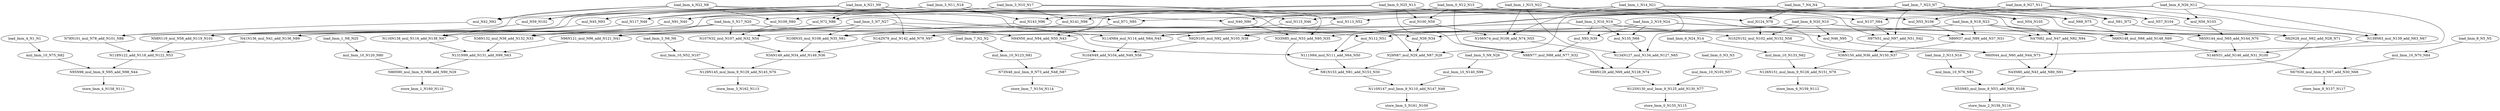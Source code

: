 digraph graphname {
N29 [color="black", label="N86N90_mul_Imm_9_N86_add_N90_N29"];
N28 [color="black", label="N29N87_mul_N29_add_N87_N28"];
N23 [color="black", label="load_Imm_8_N18_N23"];
N22 [color="black", label="load_Imm_1_N15_N22"];
N21 [color="black", label="load_Imm_1_N14_N21"];
N20 [color="black", label="load_Imm_5_N17_N20"];
N27 [color="black", label="load_Imm_5_N7_N27"];
N26 [color="black", label="load_Imm_5_N9_N26"];
N25 [color="black", label="load_Imm_1_N8_N25"];
N24 [color="black", label="load_Imm_2_N19_N24"];
N85 [color="black", label="mul_N71_N85"];
N84 [color="black", label="mul_Imm_10_N70_N84"];
N87 [color="black", label="N73N48_mul_Imm_9_N73_add_N48_N87"];
N86 [color="black", label="mul_N72_N86"];
N81 [color="black", label="mul_Imm_10_N123_N81"];
N80 [color="black", label="mul_Imm_10_N120_N80"];
N83 [color="black", label="mul_Imm_10_N76_N83"];
N82 [color="black", label="mul_Imm_10_N75_N82"];
N89 [color="black", label="N41N136_mul_N41_add_N136_N89"];
N88 [color="black", label="N78N101_mul_N78_add_N101_N88"];
N38 [color="black", label="N92N105_mul_N92_add_N105_N38"];
N39 [color="black", label="mul_N93_N39"];
N30 [color="black", label="N81N153_add_N81_add_N153_N30"];
N31 [color="black", label="N89N37_mul_N89_add_N37_N31"];
N32 [color="black", label="N88N77_mul_N88_add_N77_N32"];
N33 [color="black", label="N38N132_mul_N38_add_N132_N33"];
N34 [color="black", label="mul_N39_N34"];
N35 [color="black", label="N33N85_mul_N33_add_N85_N35"];
N36 [color="black", label="N34N149_add_N34_add_N149_N36"];
N37 [color="black", label="N36N150_add_N36_add_N150_N37"];
N98 [color="black", label="mul_N141_N98"];
N99 [color="black", label="mul_Imm_10_N140_N99"];
N92 [color="black", label="mul_N42_N92"];
N93 [color="black", label="mul_N45_N93"];
N90 [color="black", label="mul_N40_N90"];
N91 [color="black", label="N43N80_add_N43_add_N80_N91"];
N96 [color="black", label="mul_N143_N96"];
N97 [color="black", label="N142N79_mul_N142_add_N79_N97"];
N94 [color="black", label="N47N82_mul_N47_add_N82_N94"];
N95 [color="black", label="mul_N46_N95"];
N114 [color="black", label="store_Imm_7_N154_N114"];
N115 [color="black", label="store_Imm_0_N155_N115"];
N116 [color="black", label="store_Imm_2_N156_N116"];
N117 [color="black", label="store_Imm_8_N157_N117"];
N110 [color="black", label="store_Imm_1_N160_N110"];
N111 [color="black", label="store_Imm_4_N158_N111"];
N112 [color="black", label="store_Imm_6_N159_N112"];
N113 [color="black", label="store_Imm_3_N162_N113"];
N107 [color="black", label="mul_Imm_10_N52_N107"];
N106 [color="black", label="mul_N55_N106"];
N105 [color="black", label="mul_N54_N105"];
N104 [color="black", label="mul_N57_N104"];
N103 [color="black", label="mul_N56_N103"];
N102 [color="black", label="mul_N59_N102"];
N101 [color="black", label="N58N119_mul_N58_add_N119_N101"];
N100 [color="black", label="N146N31_add_N146_add_N31_N100"];
N109 [color="black", label="store_Imm_5_N161_N109"];
N108 [color="black", label="N53N83_mul_Imm_9_N53_add_N83_N108"];
N12 [color="black", label="load_Imm_6_N26_N12"];
N13 [color="black", label="load_Imm_0_N25_N13"];
N10 [color="black", label="load_Imm_8_N20_N10"];
N11 [color="black", label="load_Imm_6_N27_N11"];
N16 [color="black", label="load_Imm_2_N13_N16"];
N17 [color="black", label="load_Imm_3_N10_N17"];
N14 [color="black", label="load_Imm_6_N24_N14"];
N15 [color="black", label="load_Imm_0_N12_N15"];
N18 [color="black", label="load_Imm_3_N11_N18"];
N19 [color="black", label="load_Imm_2_N16_N19"];
N67 [color="black", label="N139N63_mul_N139_add_N63_N67"];
N66 [color="black", label="mul_N135_N66"];
N65 [color="black", label="N134N127_mul_N134_add_N127_N65"];
N64 [color="black", label="mul_N137_N64"];
N63 [color="black", label="N131N99_add_N131_add_N99_N63"];
N62 [color="black", label="mul_Imm_10_N133_N62"];
N61 [color="black", label="N108N35_mul_N108_add_N35_N61"];
N60 [color="black", label="mul_N109_N60"];
N69 [color="black", label="N66N148_mul_N66_add_N148_N69"];
N68 [color="black", label="N67N30_mul_Imm_9_N67_add_N30_N68"];
N8 [color="black", label="load_Imm_4_N22_N8"];
N9 [color="black", label="load_Imm_4_N21_N9"];
N1 [color="black", label="load_Imm_4_N1_N1"];
N2 [color="black", label="load_Imm_7_N2_N2"];
N3 [color="black", label="load_Imm_0_N3_N3"];
N4 [color="black", label="load_Imm_7_N4_N4"];
N5 [color="black", label="load_Imm_8_N5_N5"];
N6 [color="black", label="load_Imm_3_N6_N6"];
N7 [color="black", label="load_Imm_7_N23_N7"];
N74 [color="black", label="N69N128_add_N69_add_N128_N74"];
N75 [color="black", label="mul_N68_N75"];
N76 [color="black", label="N129N145_mul_Imm_9_N129_add_N145_N76"];
N77 [color="black", label="N125N130_mul_Imm_9_N125_add_N130_N77"];
N70 [color="black", label="N65N144_mul_N65_add_N144_N70"];
N71 [color="black", label="N62N28_mul_N62_add_N28_N71"];
N72 [color="black", label="mul_N61_N72"];
N73 [color="black", label="N60N44_mul_N60_add_N44_N73"];
N78 [color="black", label="mul_N124_N78"];
N79 [color="black", label="N126N151_mul_Imm_9_N126_add_N151_N79"];
N49 [color="black", label="N110N147_mul_Imm_9_N110_add_N147_N49"];
N48 [color="black", label="mul_N117_N48"];
N41 [color="black", label="N96N121_mul_N96_add_N121_N41"];
N40 [color="black", label="mul_N91_N40"];
N43 [color="black", label="N94N50_mul_N94_add_N50_N43"];
N42 [color="black", label="N97N51_mul_N97_add_N51_N42"];
N45 [color="black", label="N114N84_mul_N114_add_N84_N45"];
N44 [color="black", label="N95N98_mul_Imm_9_N95_add_N98_N44"];
N47 [color="black", label="N116N138_mul_N116_add_N138_N47"];
N46 [color="black", label="mul_N115_N46"];
N58 [color="black", label="N102N152_mul_N102_add_N152_N58"];
N59 [color="black", label="mul_N100_N59"];
N56 [color="black", label="N104N49_add_N104_add_N49_N56"];
N57 [color="black", label="mul_Imm_10_N103_N57"];
N54 [color="black", label="N107N32_mul_N107_add_N32_N54"];
N55 [color="black", label="N106N74_mul_N106_add_N74_N55"];
N52 [color="black", label="mul_N113_N52"];
N53 [color="black", label="N118N122_add_N118_add_N122_N53"];
N50 [color="black", label="N111N64_mul_N111_add_N64_N50"];
N51 [color="black", label="mul_N112_N51"];
N29 -> N110;
N28 -> N30;
N23 -> N69;
N23 -> N51;
N23 -> N94;
N23 -> N70;
N23 -> N38;
N23 -> N31;
N22 -> N65;
N22 -> N60;
N22 -> N55;
N22 -> N71;
N22 -> N47;
N22 -> N78;
N21 -> N42;
N21 -> N55;
N21 -> N97;
N21 -> N105;
N21 -> N65;
N21 -> N86;
N20 -> N54;
N20 -> N89;
N20 -> N101;
N20 -> N38;
N20 -> N51;
N20 -> N33;
N27 -> N101;
N27 -> N61;
N27 -> N41;
N27 -> N43;
N27 -> N89;
N27 -> N34;
N26 -> N99;
N25 -> N80;
N24 -> N39;
N24 -> N61;
N24 -> N94;
N24 -> N41;
N24 -> N66;
N24 -> N31;
N85 -> N43;
N84 -> N68;
N87 -> N114;
N86 -> N41;
N81 -> N87;
N80 -> N29;
N83 -> N108;
N82 -> N44;
N89 -> N53;
N88 -> N53;
N38 -> N56;
N39 -> N32;
N30 -> N49;
N31 -> N37;
N32 -> N74;
N33 -> N63;
N34 -> N28;
N35 -> N30;
N36 -> N76;
N37 -> N79;
N98 -> N97;
N99 -> N49;
N92 -> N88;
N93 -> N89;
N90 -> N35;
N91 -> N108;
N96 -> N61;
N97 -> N36;
N94 -> N91;
N95 -> N73;
N107 -> N76;
N106 -> N31;
N105 -> N94;
N104 -> N67;
N103 -> N70;
N102 -> N101;
N101 -> N53;
N100 -> N68;
N108 -> N116;
N12 -> N67;
N12 -> N28;
N12 -> N73;
N12 -> N103;
N12 -> N46;
N12 -> N64;
N13 -> N40;
N13 -> N98;
N13 -> N59;
N13 -> N64;
N13 -> N73;
N13 -> N32;
N10 -> N69;
N10 -> N43;
N10 -> N95;
N10 -> N58;
N10 -> N34;
N10 -> N70;
N11 -> N35;
N11 -> N103;
N11 -> N67;
N11 -> N72;
N11 -> N106;
N11 -> N52;
N16 -> N83;
N17 -> N52;
N17 -> N98;
N17 -> N88;
N17 -> N35;
N17 -> N93;
N17 -> N40;
N14 -> N62;
N15 -> N106;
N15 -> N96;
N15 -> N48;
N15 -> N72;
N15 -> N59;
N15 -> N32;
N18 -> N96;
N18 -> N28;
N18 -> N46;
N18 -> N88;
N18 -> N48;
N18 -> N93;
N19 -> N39;
N19 -> N95;
N19 -> N54;
N19 -> N33;
N19 -> N66;
N19 -> N58;
N67 -> N100;
N66 -> N65;
N65 -> N74;
N64 -> N42;
N63 -> N29;
N62 -> N79;
N61 -> N36;
N60 -> N54;
N69 -> N100;
N68 -> N117;
N8 -> N92;
N8 -> N45;
N8 -> N102;
N8 -> N47;
N8 -> N60;
N8 -> N50;
N9 -> N92;
N9 -> N85;
N9 -> N97;
N9 -> N86;
N9 -> N90;
N9 -> N102;
N1 -> N82;
N2 -> N81;
N3 -> N57;
N4 -> N78;
N4 -> N71;
N4 -> N90;
N4 -> N85;
N4 -> N75;
N4 -> N104;
N5 -> N84;
N6 -> N107;
N7 -> N45;
N7 -> N42;
N7 -> N75;
N7 -> N50;
N7 -> N104;
N7 -> N105;
N74 -> N77;
N75 -> N69;
N76 -> N113;
N77 -> N115;
N70 -> N100;
N71 -> N91;
N72 -> N71;
N73 -> N91;
N78 -> N58;
N79 -> N112;
N49 -> N109;
N48 -> N47;
N41 -> N63;
N40 -> N33;
N43 -> N56;
N42 -> N37;
N45 -> N56;
N44 -> N111;
N47 -> N63;
N46 -> N45;
N58 -> N37;
N59 -> N55;
N56 -> N87;
N57 -> N77;
N54 -> N36;
N55 -> N74;
N52 -> N38;
N53 -> N44;
N50 -> N30;
N51 -> N50;
}
